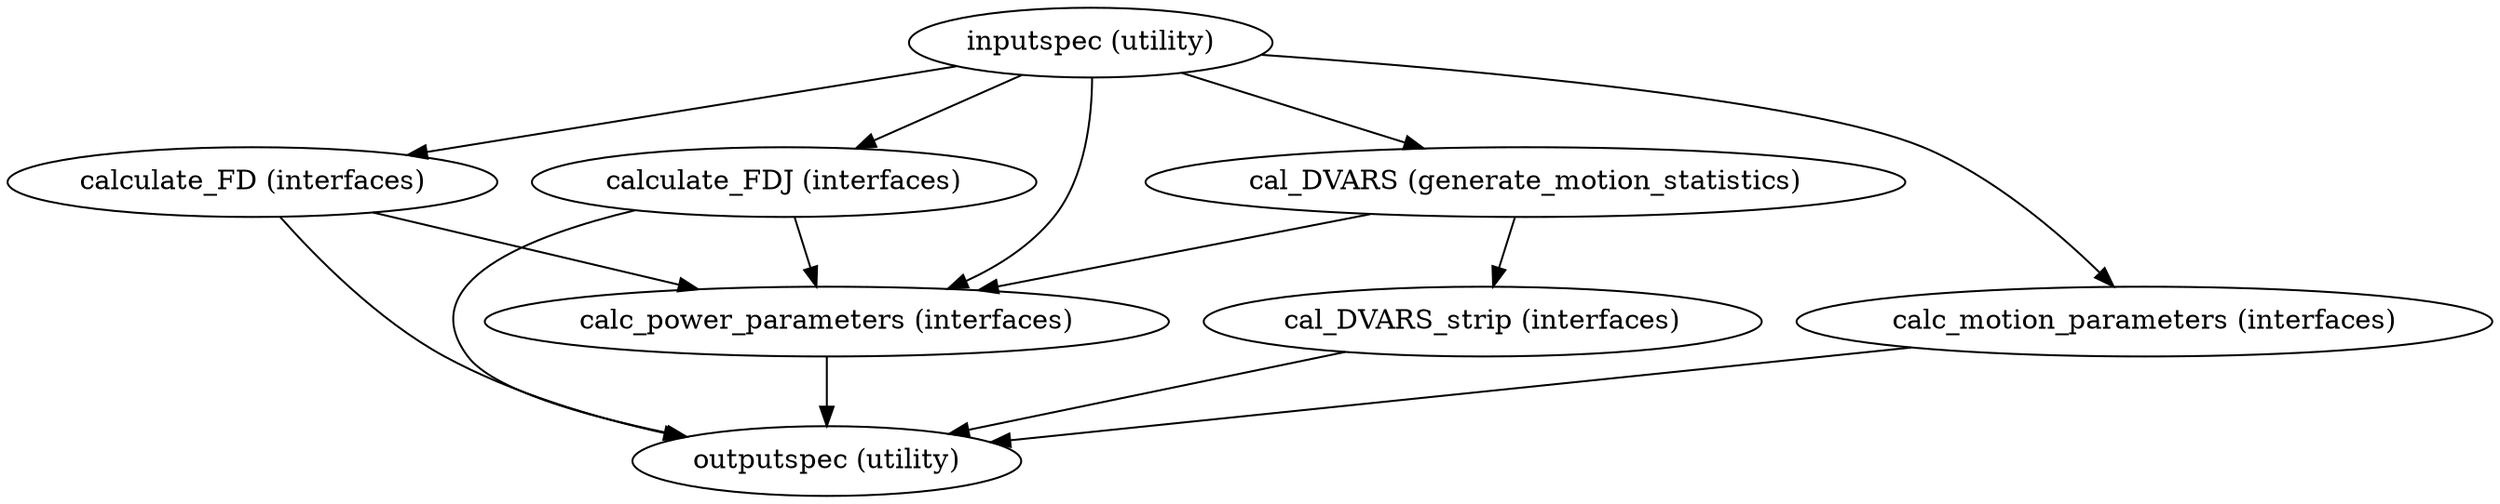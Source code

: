 strict digraph  {
"inputspec (utility)";
"cal_DVARS (generate_motion_statistics)";
"calculate_FD (interfaces)";
"calculate_FDJ (interfaces)";
"calc_motion_parameters (interfaces)";
"calc_power_parameters (interfaces)";
"cal_DVARS_strip (interfaces)";
"outputspec (utility)";
"inputspec (utility)" -> "cal_DVARS (generate_motion_statistics)";
"inputspec (utility)" -> "calculate_FD (interfaces)";
"inputspec (utility)" -> "calculate_FDJ (interfaces)";
"inputspec (utility)" -> "calc_motion_parameters (interfaces)";
"inputspec (utility)" -> "calc_power_parameters (interfaces)";
"cal_DVARS (generate_motion_statistics)" -> "cal_DVARS_strip (interfaces)";
"cal_DVARS (generate_motion_statistics)" -> "calc_power_parameters (interfaces)";
"calculate_FD (interfaces)" -> "outputspec (utility)";
"calculate_FD (interfaces)" -> "calc_power_parameters (interfaces)";
"calculate_FDJ (interfaces)" -> "outputspec (utility)";
"calculate_FDJ (interfaces)" -> "calc_power_parameters (interfaces)";
"calc_motion_parameters (interfaces)" -> "outputspec (utility)";
"calc_power_parameters (interfaces)" -> "outputspec (utility)";
"cal_DVARS_strip (interfaces)" -> "outputspec (utility)";
}
